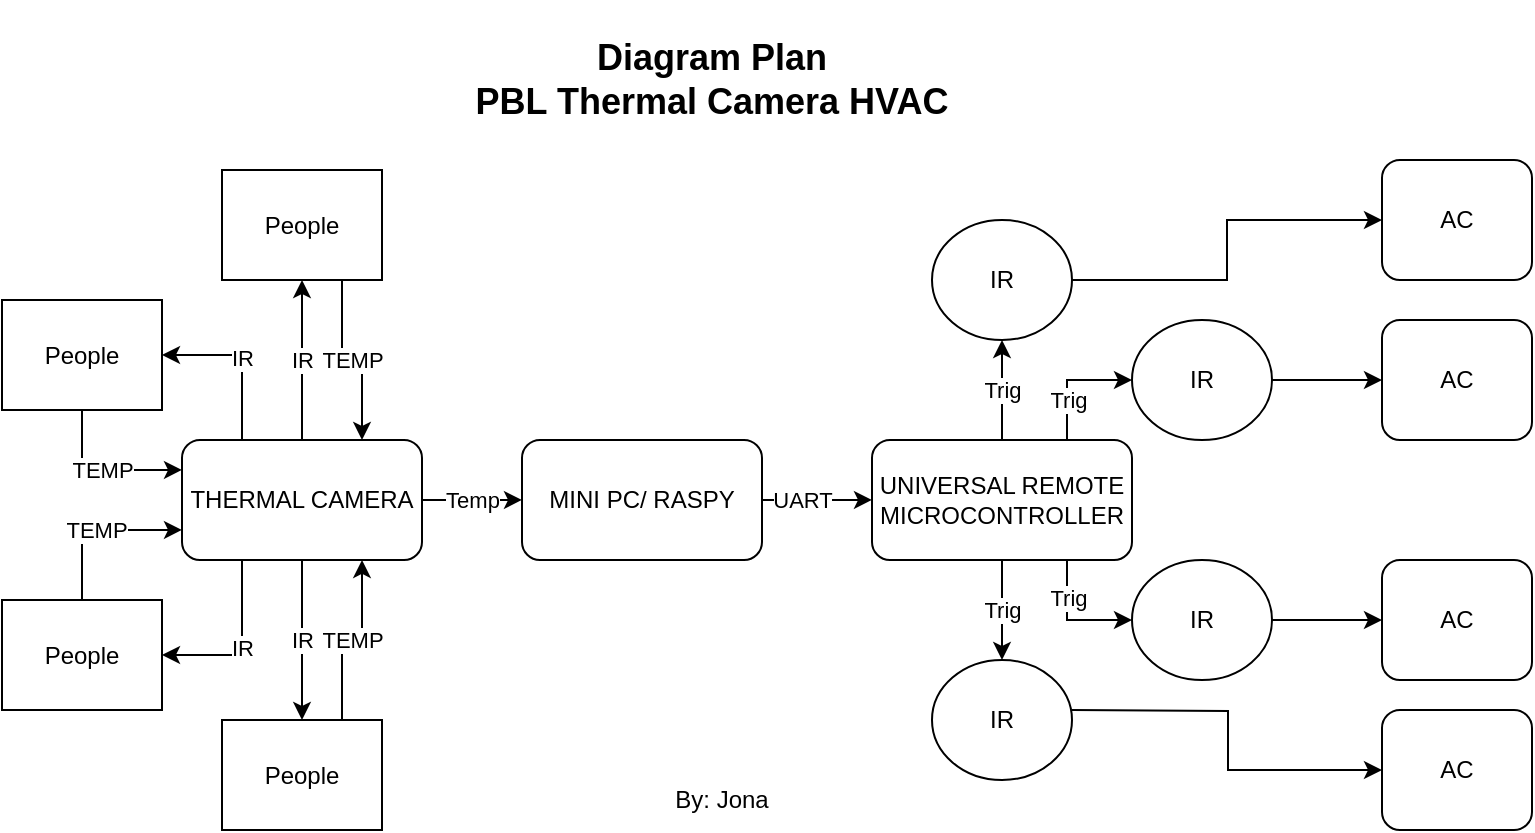 <mxfile version="24.1.0" type="device">
  <diagram name="Page-1" id="YuvekOQx8xAtep3oEcWD">
    <mxGraphModel dx="3180" dy="2130" grid="1" gridSize="10" guides="1" tooltips="1" connect="1" arrows="1" fold="1" page="1" pageScale="1" pageWidth="850" pageHeight="1100" math="0" shadow="0">
      <root>
        <mxCell id="0" />
        <mxCell id="1" parent="0" />
        <mxCell id="PVKdBOxZIRoiB5uvlUZZ-1" value="Temp" style="edgeStyle=orthogonalEdgeStyle;rounded=0;orthogonalLoop=1;jettySize=auto;html=1;" parent="1" source="PVKdBOxZIRoiB5uvlUZZ-2" target="PVKdBOxZIRoiB5uvlUZZ-4" edge="1">
          <mxGeometry relative="1" as="geometry" />
        </mxCell>
        <mxCell id="qJgImqPm416msXqpPhX8-5" value="IR" style="edgeStyle=orthogonalEdgeStyle;rounded=0;orthogonalLoop=1;jettySize=auto;html=1;exitX=0.5;exitY=0;exitDx=0;exitDy=0;" parent="1" source="PVKdBOxZIRoiB5uvlUZZ-2" target="qJgImqPm416msXqpPhX8-3" edge="1">
          <mxGeometry relative="1" as="geometry" />
        </mxCell>
        <mxCell id="qJgImqPm416msXqpPhX8-11" value="IR" style="edgeStyle=orthogonalEdgeStyle;rounded=0;orthogonalLoop=1;jettySize=auto;html=1;exitX=0.25;exitY=0;exitDx=0;exitDy=0;entryX=1;entryY=0.5;entryDx=0;entryDy=0;" parent="1" source="PVKdBOxZIRoiB5uvlUZZ-2" target="qJgImqPm416msXqpPhX8-4" edge="1">
          <mxGeometry relative="1" as="geometry" />
        </mxCell>
        <mxCell id="qJgImqPm416msXqpPhX8-14" value="IR" style="edgeStyle=orthogonalEdgeStyle;rounded=0;orthogonalLoop=1;jettySize=auto;html=1;exitX=0.25;exitY=1;exitDx=0;exitDy=0;entryX=1;entryY=0.5;entryDx=0;entryDy=0;" parent="1" source="PVKdBOxZIRoiB5uvlUZZ-2" target="qJgImqPm416msXqpPhX8-2" edge="1">
          <mxGeometry relative="1" as="geometry" />
        </mxCell>
        <mxCell id="qJgImqPm416msXqpPhX8-16" value="IR" style="edgeStyle=orthogonalEdgeStyle;rounded=0;orthogonalLoop=1;jettySize=auto;html=1;exitX=0.5;exitY=1;exitDx=0;exitDy=0;entryX=0.5;entryY=0;entryDx=0;entryDy=0;" parent="1" source="PVKdBOxZIRoiB5uvlUZZ-2" target="qJgImqPm416msXqpPhX8-1" edge="1">
          <mxGeometry relative="1" as="geometry" />
        </mxCell>
        <mxCell id="PVKdBOxZIRoiB5uvlUZZ-2" value="THERMAL CAMERA" style="rounded=1;whiteSpace=wrap;html=1;" parent="1" vertex="1">
          <mxGeometry x="130" y="259.97" width="120" height="60" as="geometry" />
        </mxCell>
        <mxCell id="PVKdBOxZIRoiB5uvlUZZ-3" value="UART" style="edgeStyle=orthogonalEdgeStyle;rounded=0;orthogonalLoop=1;jettySize=auto;html=1;" parent="1" source="PVKdBOxZIRoiB5uvlUZZ-4" target="PVKdBOxZIRoiB5uvlUZZ-9" edge="1">
          <mxGeometry x="-0.273" relative="1" as="geometry">
            <mxPoint as="offset" />
          </mxGeometry>
        </mxCell>
        <mxCell id="PVKdBOxZIRoiB5uvlUZZ-4" value="MINI PC/ RASPY" style="rounded=1;whiteSpace=wrap;html=1;" parent="1" vertex="1">
          <mxGeometry x="300" y="259.97" width="120" height="60" as="geometry" />
        </mxCell>
        <mxCell id="PVKdBOxZIRoiB5uvlUZZ-5" value="Trig" style="edgeStyle=orthogonalEdgeStyle;rounded=0;orthogonalLoop=1;jettySize=auto;html=1;exitX=0.5;exitY=0;exitDx=0;exitDy=0;" parent="1" source="PVKdBOxZIRoiB5uvlUZZ-9" target="PVKdBOxZIRoiB5uvlUZZ-16" edge="1">
          <mxGeometry relative="1" as="geometry" />
        </mxCell>
        <mxCell id="PVKdBOxZIRoiB5uvlUZZ-6" value="Trig" style="edgeStyle=orthogonalEdgeStyle;rounded=0;orthogonalLoop=1;jettySize=auto;html=1;exitX=0.5;exitY=1;exitDx=0;exitDy=0;entryX=0.5;entryY=0;entryDx=0;entryDy=0;" parent="1" source="PVKdBOxZIRoiB5uvlUZZ-9" target="PVKdBOxZIRoiB5uvlUZZ-11" edge="1">
          <mxGeometry relative="1" as="geometry" />
        </mxCell>
        <mxCell id="PVKdBOxZIRoiB5uvlUZZ-7" value="Trig" style="edgeStyle=orthogonalEdgeStyle;rounded=0;orthogonalLoop=1;jettySize=auto;html=1;exitX=0.75;exitY=0;exitDx=0;exitDy=0;entryX=0;entryY=0.5;entryDx=0;entryDy=0;" parent="1" source="PVKdBOxZIRoiB5uvlUZZ-9" target="PVKdBOxZIRoiB5uvlUZZ-19" edge="1">
          <mxGeometry x="-0.36" relative="1" as="geometry">
            <mxPoint as="offset" />
          </mxGeometry>
        </mxCell>
        <mxCell id="PVKdBOxZIRoiB5uvlUZZ-8" value="Trig" style="edgeStyle=orthogonalEdgeStyle;rounded=0;orthogonalLoop=1;jettySize=auto;html=1;exitX=0.75;exitY=1;exitDx=0;exitDy=0;entryX=0;entryY=0.5;entryDx=0;entryDy=0;" parent="1" source="PVKdBOxZIRoiB5uvlUZZ-9" target="PVKdBOxZIRoiB5uvlUZZ-13" edge="1">
          <mxGeometry x="-0.407" relative="1" as="geometry">
            <mxPoint as="offset" />
          </mxGeometry>
        </mxCell>
        <mxCell id="PVKdBOxZIRoiB5uvlUZZ-9" value="UNIVERSAL REMOTE&lt;br&gt;MICROCONTROLLER" style="rounded=1;whiteSpace=wrap;html=1;" parent="1" vertex="1">
          <mxGeometry x="475" y="260" width="130" height="60" as="geometry" />
        </mxCell>
        <mxCell id="PVKdBOxZIRoiB5uvlUZZ-41" style="edgeStyle=orthogonalEdgeStyle;rounded=0;orthogonalLoop=1;jettySize=auto;html=1;exitX=1;exitY=0.5;exitDx=0;exitDy=0;entryX=0;entryY=0.5;entryDx=0;entryDy=0;" parent="1" target="PVKdBOxZIRoiB5uvlUZZ-38" edge="1">
          <mxGeometry relative="1" as="geometry">
            <mxPoint x="575.0" y="395" as="sourcePoint" />
          </mxGeometry>
        </mxCell>
        <mxCell id="PVKdBOxZIRoiB5uvlUZZ-11" value="IR" style="ellipse;whiteSpace=wrap;html=1;" parent="1" vertex="1">
          <mxGeometry x="505" y="370" width="70" height="60" as="geometry" />
        </mxCell>
        <mxCell id="PVKdBOxZIRoiB5uvlUZZ-43" style="edgeStyle=orthogonalEdgeStyle;rounded=0;orthogonalLoop=1;jettySize=auto;html=1;exitX=1;exitY=0.5;exitDx=0;exitDy=0;entryX=0;entryY=0.5;entryDx=0;entryDy=0;" parent="1" source="PVKdBOxZIRoiB5uvlUZZ-13" target="PVKdBOxZIRoiB5uvlUZZ-17" edge="1">
          <mxGeometry relative="1" as="geometry" />
        </mxCell>
        <mxCell id="PVKdBOxZIRoiB5uvlUZZ-13" value="IR" style="ellipse;whiteSpace=wrap;html=1;" parent="1" vertex="1">
          <mxGeometry x="605" y="320" width="70" height="60" as="geometry" />
        </mxCell>
        <mxCell id="PVKdBOxZIRoiB5uvlUZZ-45" style="edgeStyle=orthogonalEdgeStyle;rounded=0;orthogonalLoop=1;jettySize=auto;html=1;exitX=1;exitY=0.5;exitDx=0;exitDy=0;entryX=0;entryY=0.5;entryDx=0;entryDy=0;" parent="1" source="PVKdBOxZIRoiB5uvlUZZ-16" target="PVKdBOxZIRoiB5uvlUZZ-39" edge="1">
          <mxGeometry relative="1" as="geometry" />
        </mxCell>
        <mxCell id="PVKdBOxZIRoiB5uvlUZZ-16" value="IR" style="ellipse;whiteSpace=wrap;html=1;" parent="1" vertex="1">
          <mxGeometry x="505" y="150" width="70" height="60" as="geometry" />
        </mxCell>
        <mxCell id="PVKdBOxZIRoiB5uvlUZZ-17" value="AC" style="rounded=1;whiteSpace=wrap;html=1;" parent="1" vertex="1">
          <mxGeometry x="730" y="320" width="75" height="60" as="geometry" />
        </mxCell>
        <mxCell id="PVKdBOxZIRoiB5uvlUZZ-18" value="&lt;div&gt;&lt;span style=&quot;font-size: 18px;&quot;&gt;&lt;b&gt;Diagram Plan&lt;/b&gt;&lt;/span&gt;&lt;/div&gt;&lt;b&gt;&lt;font style=&quot;font-size: 18px;&quot;&gt;PBL Thermal Camera HVAC&lt;/font&gt;&lt;/b&gt;" style="text;html=1;align=center;verticalAlign=middle;whiteSpace=wrap;rounded=0;" parent="1" vertex="1">
          <mxGeometry x="270" y="40" width="250" height="80" as="geometry" />
        </mxCell>
        <mxCell id="PVKdBOxZIRoiB5uvlUZZ-44" style="edgeStyle=orthogonalEdgeStyle;rounded=0;orthogonalLoop=1;jettySize=auto;html=1;exitX=1;exitY=0.5;exitDx=0;exitDy=0;" parent="1" source="PVKdBOxZIRoiB5uvlUZZ-19" target="PVKdBOxZIRoiB5uvlUZZ-40" edge="1">
          <mxGeometry relative="1" as="geometry" />
        </mxCell>
        <mxCell id="PVKdBOxZIRoiB5uvlUZZ-19" value="IR" style="ellipse;whiteSpace=wrap;html=1;" parent="1" vertex="1">
          <mxGeometry x="605" y="200" width="70" height="60" as="geometry" />
        </mxCell>
        <mxCell id="PVKdBOxZIRoiB5uvlUZZ-38" value="AC" style="rounded=1;whiteSpace=wrap;html=1;" parent="1" vertex="1">
          <mxGeometry x="730" y="395" width="75" height="60" as="geometry" />
        </mxCell>
        <mxCell id="PVKdBOxZIRoiB5uvlUZZ-39" value="AC" style="rounded=1;whiteSpace=wrap;html=1;" parent="1" vertex="1">
          <mxGeometry x="730" y="120" width="75" height="60" as="geometry" />
        </mxCell>
        <mxCell id="PVKdBOxZIRoiB5uvlUZZ-40" value="AC" style="rounded=1;whiteSpace=wrap;html=1;" parent="1" vertex="1">
          <mxGeometry x="730" y="199.97" width="75" height="60" as="geometry" />
        </mxCell>
        <mxCell id="qJgImqPm416msXqpPhX8-17" value="TEMP" style="edgeStyle=orthogonalEdgeStyle;rounded=0;orthogonalLoop=1;jettySize=auto;html=1;exitX=0.75;exitY=0;exitDx=0;exitDy=0;entryX=0.75;entryY=1;entryDx=0;entryDy=0;" parent="1" source="qJgImqPm416msXqpPhX8-1" target="PVKdBOxZIRoiB5uvlUZZ-2" edge="1">
          <mxGeometry relative="1" as="geometry" />
        </mxCell>
        <mxCell id="qJgImqPm416msXqpPhX8-1" value="People" style="rounded=0;whiteSpace=wrap;html=1;" parent="1" vertex="1">
          <mxGeometry x="150" y="400" width="80" height="55" as="geometry" />
        </mxCell>
        <mxCell id="qJgImqPm416msXqpPhX8-12" value="TEMP" style="edgeStyle=orthogonalEdgeStyle;rounded=0;orthogonalLoop=1;jettySize=auto;html=1;exitX=0.5;exitY=0;exitDx=0;exitDy=0;entryX=0;entryY=0.75;entryDx=0;entryDy=0;" parent="1" source="qJgImqPm416msXqpPhX8-2" target="PVKdBOxZIRoiB5uvlUZZ-2" edge="1">
          <mxGeometry relative="1" as="geometry" />
        </mxCell>
        <mxCell id="qJgImqPm416msXqpPhX8-2" value="People" style="rounded=0;whiteSpace=wrap;html=1;" parent="1" vertex="1">
          <mxGeometry x="40" y="340" width="80" height="55" as="geometry" />
        </mxCell>
        <mxCell id="qJgImqPm416msXqpPhX8-6" value="TEMP" style="edgeStyle=orthogonalEdgeStyle;rounded=0;orthogonalLoop=1;jettySize=auto;html=1;exitX=0.75;exitY=1;exitDx=0;exitDy=0;entryX=0.75;entryY=0;entryDx=0;entryDy=0;" parent="1" source="qJgImqPm416msXqpPhX8-3" target="PVKdBOxZIRoiB5uvlUZZ-2" edge="1">
          <mxGeometry relative="1" as="geometry" />
        </mxCell>
        <mxCell id="qJgImqPm416msXqpPhX8-3" value="People" style="rounded=0;whiteSpace=wrap;html=1;" parent="1" vertex="1">
          <mxGeometry x="150" y="125" width="80" height="55" as="geometry" />
        </mxCell>
        <mxCell id="qJgImqPm416msXqpPhX8-9" value="TEMP" style="edgeStyle=orthogonalEdgeStyle;rounded=0;orthogonalLoop=1;jettySize=auto;html=1;exitX=0.5;exitY=1;exitDx=0;exitDy=0;entryX=0;entryY=0.25;entryDx=0;entryDy=0;" parent="1" source="qJgImqPm416msXqpPhX8-4" target="PVKdBOxZIRoiB5uvlUZZ-2" edge="1">
          <mxGeometry relative="1" as="geometry" />
        </mxCell>
        <mxCell id="qJgImqPm416msXqpPhX8-4" value="People" style="rounded=0;whiteSpace=wrap;html=1;" parent="1" vertex="1">
          <mxGeometry x="40" y="190" width="80" height="55" as="geometry" />
        </mxCell>
        <mxCell id="qJgImqPm416msXqpPhX8-37" value="By: Jona" style="text;html=1;align=center;verticalAlign=middle;whiteSpace=wrap;rounded=0;" parent="1" vertex="1">
          <mxGeometry x="370" y="425" width="60" height="30" as="geometry" />
        </mxCell>
      </root>
    </mxGraphModel>
  </diagram>
</mxfile>
